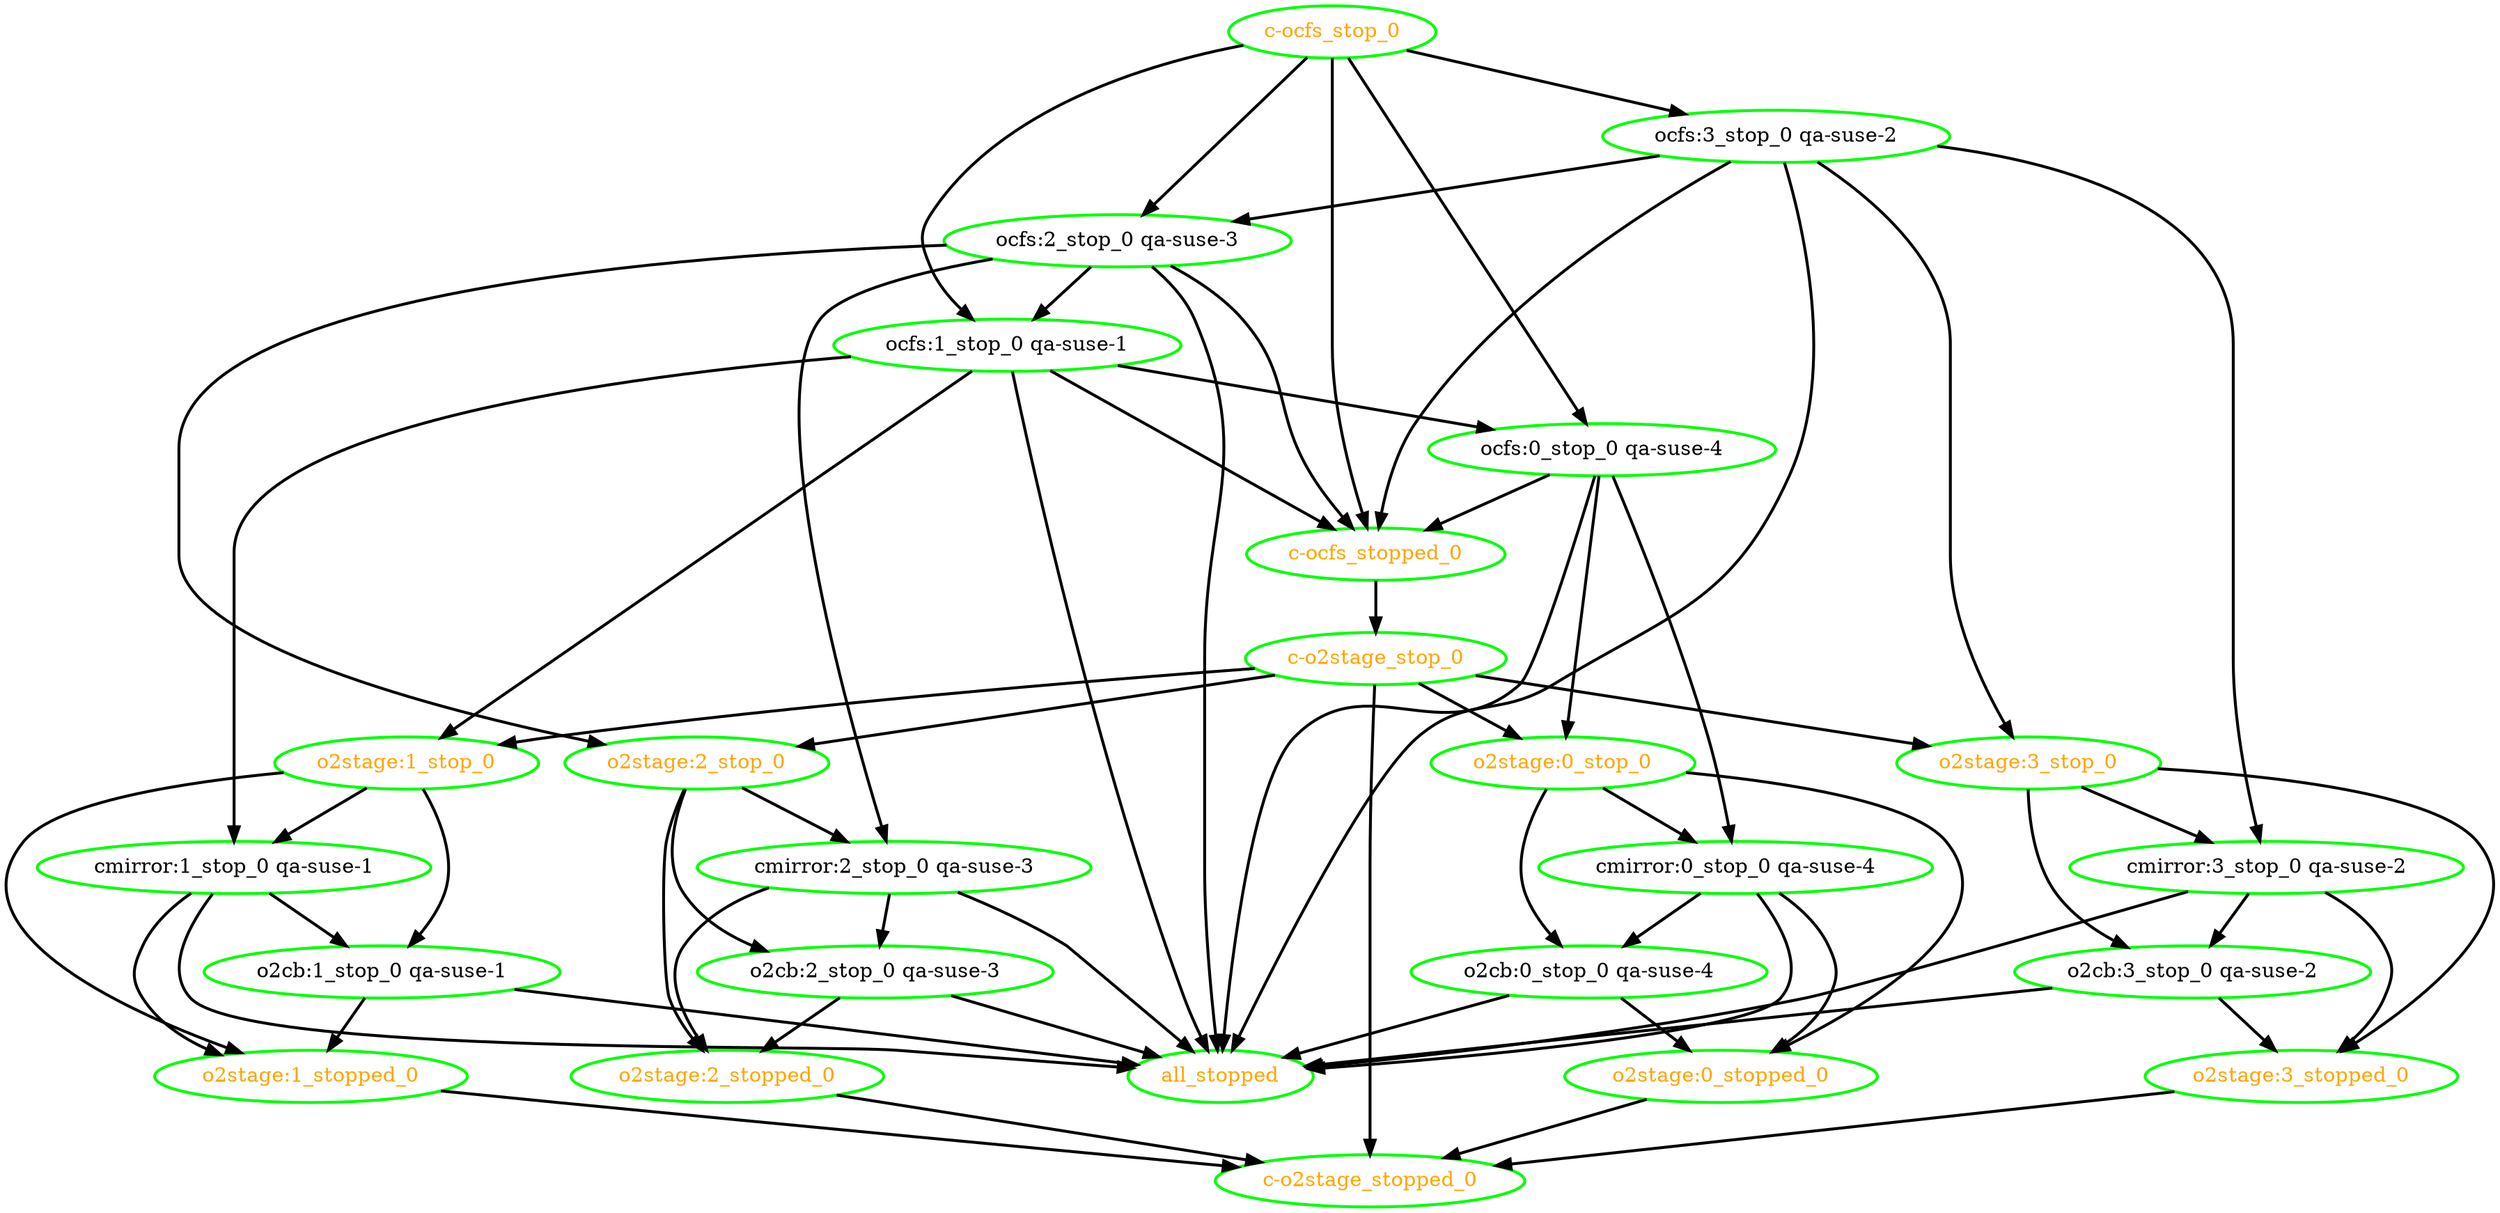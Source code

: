digraph "g" {
"all_stopped" [ style=bold color="green" fontcolor="orange"  ]
"c-o2stage_stop_0" -> "c-o2stage_stopped_0" [ style = bold]
"c-o2stage_stop_0" -> "o2stage:0_stop_0" [ style = bold]
"c-o2stage_stop_0" -> "o2stage:1_stop_0" [ style = bold]
"c-o2stage_stop_0" -> "o2stage:2_stop_0" [ style = bold]
"c-o2stage_stop_0" -> "o2stage:3_stop_0" [ style = bold]
"c-o2stage_stop_0" [ style=bold color="green" fontcolor="orange"  ]
"c-o2stage_stopped_0" [ style=bold color="green" fontcolor="orange"  ]
"c-ocfs_stop_0" -> "c-ocfs_stopped_0" [ style = bold]
"c-ocfs_stop_0" -> "ocfs:0_stop_0 qa-suse-4" [ style = bold]
"c-ocfs_stop_0" -> "ocfs:1_stop_0 qa-suse-1" [ style = bold]
"c-ocfs_stop_0" -> "ocfs:2_stop_0 qa-suse-3" [ style = bold]
"c-ocfs_stop_0" -> "ocfs:3_stop_0 qa-suse-2" [ style = bold]
"c-ocfs_stop_0" [ style=bold color="green" fontcolor="orange"  ]
"c-ocfs_stopped_0" -> "c-o2stage_stop_0" [ style = bold]
"c-ocfs_stopped_0" [ style=bold color="green" fontcolor="orange"  ]
"cmirror:0_stop_0 qa-suse-4" -> "all_stopped" [ style = bold]
"cmirror:0_stop_0 qa-suse-4" -> "o2cb:0_stop_0 qa-suse-4" [ style = bold]
"cmirror:0_stop_0 qa-suse-4" -> "o2stage:0_stopped_0" [ style = bold]
"cmirror:0_stop_0 qa-suse-4" [ style=bold color="green" fontcolor="black"  ]
"cmirror:1_stop_0 qa-suse-1" -> "all_stopped" [ style = bold]
"cmirror:1_stop_0 qa-suse-1" -> "o2cb:1_stop_0 qa-suse-1" [ style = bold]
"cmirror:1_stop_0 qa-suse-1" -> "o2stage:1_stopped_0" [ style = bold]
"cmirror:1_stop_0 qa-suse-1" [ style=bold color="green" fontcolor="black"  ]
"cmirror:2_stop_0 qa-suse-3" -> "all_stopped" [ style = bold]
"cmirror:2_stop_0 qa-suse-3" -> "o2cb:2_stop_0 qa-suse-3" [ style = bold]
"cmirror:2_stop_0 qa-suse-3" -> "o2stage:2_stopped_0" [ style = bold]
"cmirror:2_stop_0 qa-suse-3" [ style=bold color="green" fontcolor="black"  ]
"cmirror:3_stop_0 qa-suse-2" -> "all_stopped" [ style = bold]
"cmirror:3_stop_0 qa-suse-2" -> "o2cb:3_stop_0 qa-suse-2" [ style = bold]
"cmirror:3_stop_0 qa-suse-2" -> "o2stage:3_stopped_0" [ style = bold]
"cmirror:3_stop_0 qa-suse-2" [ style=bold color="green" fontcolor="black"  ]
"o2cb:0_stop_0 qa-suse-4" -> "all_stopped" [ style = bold]
"o2cb:0_stop_0 qa-suse-4" -> "o2stage:0_stopped_0" [ style = bold]
"o2cb:0_stop_0 qa-suse-4" [ style=bold color="green" fontcolor="black"  ]
"o2cb:1_stop_0 qa-suse-1" -> "all_stopped" [ style = bold]
"o2cb:1_stop_0 qa-suse-1" -> "o2stage:1_stopped_0" [ style = bold]
"o2cb:1_stop_0 qa-suse-1" [ style=bold color="green" fontcolor="black"  ]
"o2cb:2_stop_0 qa-suse-3" -> "all_stopped" [ style = bold]
"o2cb:2_stop_0 qa-suse-3" -> "o2stage:2_stopped_0" [ style = bold]
"o2cb:2_stop_0 qa-suse-3" [ style=bold color="green" fontcolor="black"  ]
"o2cb:3_stop_0 qa-suse-2" -> "all_stopped" [ style = bold]
"o2cb:3_stop_0 qa-suse-2" -> "o2stage:3_stopped_0" [ style = bold]
"o2cb:3_stop_0 qa-suse-2" [ style=bold color="green" fontcolor="black"  ]
"o2stage:0_stop_0" -> "cmirror:0_stop_0 qa-suse-4" [ style = bold]
"o2stage:0_stop_0" -> "o2cb:0_stop_0 qa-suse-4" [ style = bold]
"o2stage:0_stop_0" -> "o2stage:0_stopped_0" [ style = bold]
"o2stage:0_stop_0" [ style=bold color="green" fontcolor="orange"  ]
"o2stage:0_stopped_0" -> "c-o2stage_stopped_0" [ style = bold]
"o2stage:0_stopped_0" [ style=bold color="green" fontcolor="orange"  ]
"o2stage:1_stop_0" -> "cmirror:1_stop_0 qa-suse-1" [ style = bold]
"o2stage:1_stop_0" -> "o2cb:1_stop_0 qa-suse-1" [ style = bold]
"o2stage:1_stop_0" -> "o2stage:1_stopped_0" [ style = bold]
"o2stage:1_stop_0" [ style=bold color="green" fontcolor="orange"  ]
"o2stage:1_stopped_0" -> "c-o2stage_stopped_0" [ style = bold]
"o2stage:1_stopped_0" [ style=bold color="green" fontcolor="orange"  ]
"o2stage:2_stop_0" -> "cmirror:2_stop_0 qa-suse-3" [ style = bold]
"o2stage:2_stop_0" -> "o2cb:2_stop_0 qa-suse-3" [ style = bold]
"o2stage:2_stop_0" -> "o2stage:2_stopped_0" [ style = bold]
"o2stage:2_stop_0" [ style=bold color="green" fontcolor="orange"  ]
"o2stage:2_stopped_0" -> "c-o2stage_stopped_0" [ style = bold]
"o2stage:2_stopped_0" [ style=bold color="green" fontcolor="orange"  ]
"o2stage:3_stop_0" -> "cmirror:3_stop_0 qa-suse-2" [ style = bold]
"o2stage:3_stop_0" -> "o2cb:3_stop_0 qa-suse-2" [ style = bold]
"o2stage:3_stop_0" -> "o2stage:3_stopped_0" [ style = bold]
"o2stage:3_stop_0" [ style=bold color="green" fontcolor="orange"  ]
"o2stage:3_stopped_0" -> "c-o2stage_stopped_0" [ style = bold]
"o2stage:3_stopped_0" [ style=bold color="green" fontcolor="orange"  ]
"ocfs:0_stop_0 qa-suse-4" -> "all_stopped" [ style = bold]
"ocfs:0_stop_0 qa-suse-4" -> "c-ocfs_stopped_0" [ style = bold]
"ocfs:0_stop_0 qa-suse-4" -> "cmirror:0_stop_0 qa-suse-4" [ style = bold]
"ocfs:0_stop_0 qa-suse-4" -> "o2stage:0_stop_0" [ style = bold]
"ocfs:0_stop_0 qa-suse-4" [ style=bold color="green" fontcolor="black"  ]
"ocfs:1_stop_0 qa-suse-1" -> "all_stopped" [ style = bold]
"ocfs:1_stop_0 qa-suse-1" -> "c-ocfs_stopped_0" [ style = bold]
"ocfs:1_stop_0 qa-suse-1" -> "cmirror:1_stop_0 qa-suse-1" [ style = bold]
"ocfs:1_stop_0 qa-suse-1" -> "o2stage:1_stop_0" [ style = bold]
"ocfs:1_stop_0 qa-suse-1" -> "ocfs:0_stop_0 qa-suse-4" [ style = bold]
"ocfs:1_stop_0 qa-suse-1" [ style=bold color="green" fontcolor="black"  ]
"ocfs:2_stop_0 qa-suse-3" -> "all_stopped" [ style = bold]
"ocfs:2_stop_0 qa-suse-3" -> "c-ocfs_stopped_0" [ style = bold]
"ocfs:2_stop_0 qa-suse-3" -> "cmirror:2_stop_0 qa-suse-3" [ style = bold]
"ocfs:2_stop_0 qa-suse-3" -> "o2stage:2_stop_0" [ style = bold]
"ocfs:2_stop_0 qa-suse-3" -> "ocfs:1_stop_0 qa-suse-1" [ style = bold]
"ocfs:2_stop_0 qa-suse-3" [ style=bold color="green" fontcolor="black"  ]
"ocfs:3_stop_0 qa-suse-2" -> "all_stopped" [ style = bold]
"ocfs:3_stop_0 qa-suse-2" -> "c-ocfs_stopped_0" [ style = bold]
"ocfs:3_stop_0 qa-suse-2" -> "cmirror:3_stop_0 qa-suse-2" [ style = bold]
"ocfs:3_stop_0 qa-suse-2" -> "o2stage:3_stop_0" [ style = bold]
"ocfs:3_stop_0 qa-suse-2" -> "ocfs:2_stop_0 qa-suse-3" [ style = bold]
"ocfs:3_stop_0 qa-suse-2" [ style=bold color="green" fontcolor="black"  ]
}
